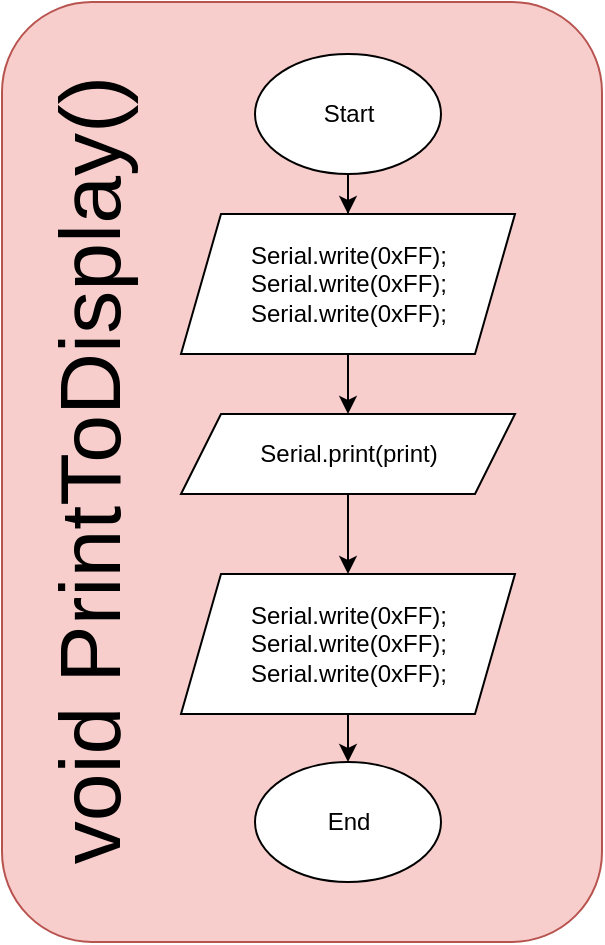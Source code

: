 <mxfile version="24.5.2" type="device">
  <diagram name="Page-1" id="UvGsvI7WDLGOxSDZg6XE">
    <mxGraphModel dx="1366" dy="1835" grid="1" gridSize="10" guides="1" tooltips="1" connect="1" arrows="1" fold="1" page="1" pageScale="1" pageWidth="850" pageHeight="1100" math="0" shadow="0">
      <root>
        <mxCell id="0" />
        <mxCell id="1" parent="0" />
        <mxCell id="ry9LyBkneQpmExAJehDU-2" value="" style="rounded=1;whiteSpace=wrap;html=1;fillColor=#f8cecc;strokeColor=#b85450;" vertex="1" parent="1">
          <mxGeometry x="360" y="-20" width="300" height="470" as="geometry" />
        </mxCell>
        <mxCell id="ry9LyBkneQpmExAJehDU-113" value="" style="edgeStyle=orthogonalEdgeStyle;rounded=0;orthogonalLoop=1;jettySize=auto;html=1;" edge="1" parent="1" source="ry9LyBkneQpmExAJehDU-4" target="ry9LyBkneQpmExAJehDU-110">
          <mxGeometry relative="1" as="geometry" />
        </mxCell>
        <mxCell id="ry9LyBkneQpmExAJehDU-4" value="Start" style="ellipse;whiteSpace=wrap;html=1;" vertex="1" parent="1">
          <mxGeometry x="486.5" y="6" width="93" height="60" as="geometry" />
        </mxCell>
        <mxCell id="ry9LyBkneQpmExAJehDU-7" value="&lt;font style=&quot;font-size: 43px;&quot;&gt;void PrintToDisplay()&lt;/font&gt;" style="text;html=1;align=center;verticalAlign=middle;whiteSpace=wrap;rounded=0;rotation=-90;" vertex="1" parent="1">
          <mxGeometry x="199" y="174" width="410" height="80" as="geometry" />
        </mxCell>
        <mxCell id="ry9LyBkneQpmExAJehDU-115" style="edgeStyle=orthogonalEdgeStyle;rounded=0;orthogonalLoop=1;jettySize=auto;html=1;entryX=0.5;entryY=0;entryDx=0;entryDy=0;" edge="1" parent="1" source="ry9LyBkneQpmExAJehDU-110" target="ry9LyBkneQpmExAJehDU-111">
          <mxGeometry relative="1" as="geometry" />
        </mxCell>
        <mxCell id="ry9LyBkneQpmExAJehDU-110" value="Serial.write(0xFF);&lt;div&gt;Serial.write(0xFF);&lt;br&gt;&lt;/div&gt;&lt;div&gt;Serial.write(0xFF);&lt;br&gt;&lt;/div&gt;" style="shape=parallelogram;perimeter=parallelogramPerimeter;whiteSpace=wrap;html=1;fixedSize=1;" vertex="1" parent="1">
          <mxGeometry x="449.5" y="86" width="167" height="70" as="geometry" />
        </mxCell>
        <mxCell id="ry9LyBkneQpmExAJehDU-116" value="" style="edgeStyle=orthogonalEdgeStyle;rounded=0;orthogonalLoop=1;jettySize=auto;html=1;" edge="1" parent="1" source="ry9LyBkneQpmExAJehDU-111" target="ry9LyBkneQpmExAJehDU-112">
          <mxGeometry relative="1" as="geometry" />
        </mxCell>
        <mxCell id="ry9LyBkneQpmExAJehDU-111" value="&lt;div&gt;Serial.print(print)&lt;/div&gt;" style="shape=parallelogram;perimeter=parallelogramPerimeter;whiteSpace=wrap;html=1;fixedSize=1;" vertex="1" parent="1">
          <mxGeometry x="449.5" y="186" width="167" height="40" as="geometry" />
        </mxCell>
        <mxCell id="ry9LyBkneQpmExAJehDU-118" value="" style="edgeStyle=orthogonalEdgeStyle;rounded=0;orthogonalLoop=1;jettySize=auto;html=1;" edge="1" parent="1" source="ry9LyBkneQpmExAJehDU-112" target="ry9LyBkneQpmExAJehDU-117">
          <mxGeometry relative="1" as="geometry" />
        </mxCell>
        <mxCell id="ry9LyBkneQpmExAJehDU-112" value="Serial.write(0xFF);&lt;div&gt;Serial.write(0xFF);&lt;br&gt;&lt;/div&gt;&lt;div&gt;Serial.write(0xFF);&lt;br&gt;&lt;/div&gt;" style="shape=parallelogram;perimeter=parallelogramPerimeter;whiteSpace=wrap;html=1;fixedSize=1;" vertex="1" parent="1">
          <mxGeometry x="449.5" y="266" width="167" height="70" as="geometry" />
        </mxCell>
        <mxCell id="ry9LyBkneQpmExAJehDU-117" value="End" style="ellipse;whiteSpace=wrap;html=1;" vertex="1" parent="1">
          <mxGeometry x="486.5" y="360" width="93" height="60" as="geometry" />
        </mxCell>
      </root>
    </mxGraphModel>
  </diagram>
</mxfile>
